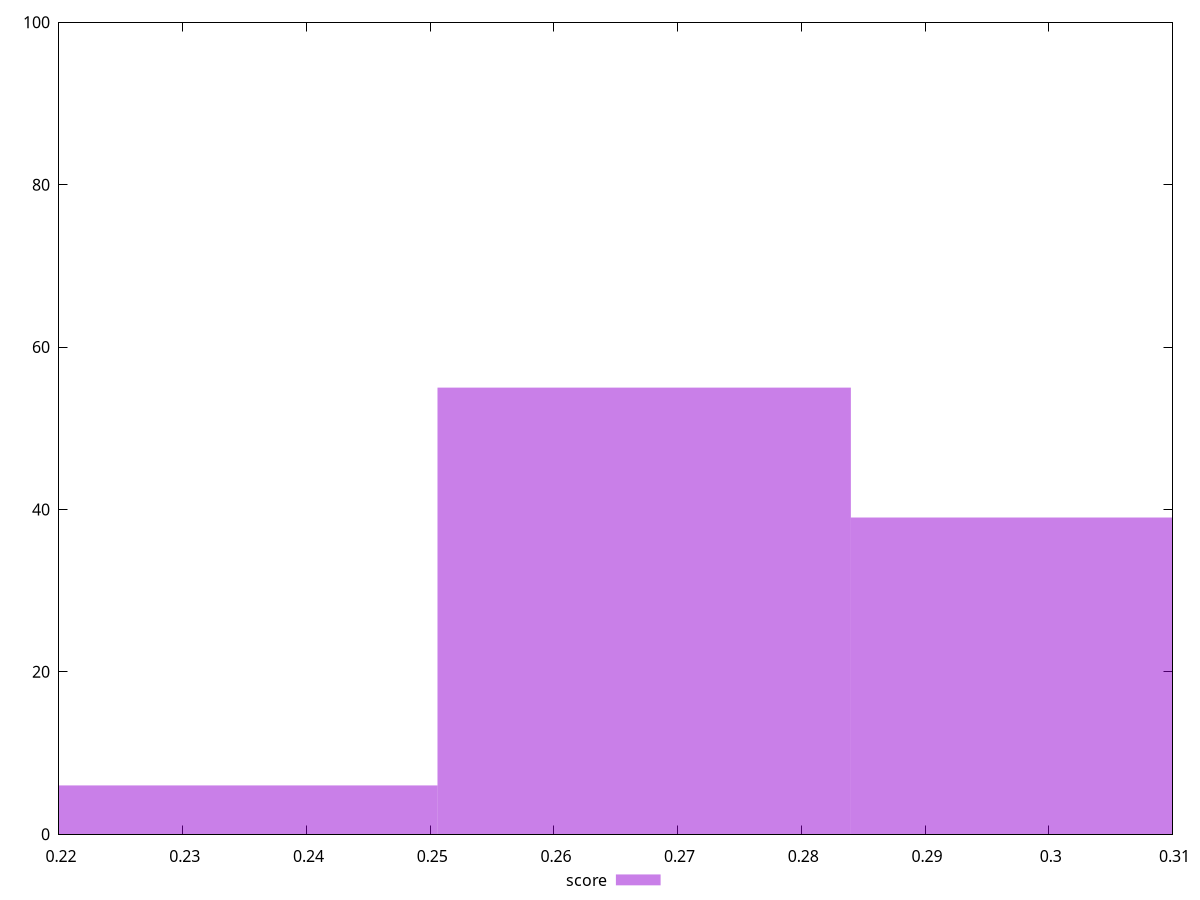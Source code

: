reset

$score <<EOF
0.23388574253773903 6
0.26729799147170175 55
0.30071024040566446 39
EOF

set key outside below
set boxwidth 0.03341224893396272
set xrange [0.22:0.31]
set yrange [0:100]
set trange [0:100]
set style fill transparent solid 0.5 noborder
set terminal svg size 640, 490 enhanced background rgb 'white'
set output "reports/report_00032_2021-02-25T10-28-15.087Z/max-potential-fid/samples/astro/score/histogram.svg"

plot $score title "score" with boxes

reset
